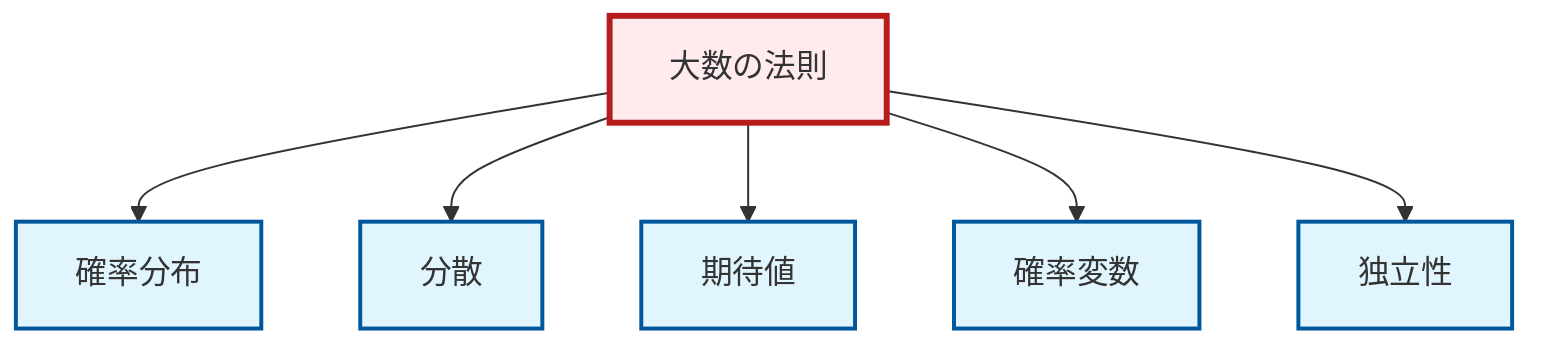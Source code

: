 graph TD
    classDef definition fill:#e1f5fe,stroke:#01579b,stroke-width:2px
    classDef theorem fill:#f3e5f5,stroke:#4a148c,stroke-width:2px
    classDef axiom fill:#fff3e0,stroke:#e65100,stroke-width:2px
    classDef example fill:#e8f5e9,stroke:#1b5e20,stroke-width:2px
    classDef current fill:#ffebee,stroke:#b71c1c,stroke-width:3px
    def-random-variable["確率変数"]:::definition
    def-independence["独立性"]:::definition
    def-variance["分散"]:::definition
    def-expectation["期待値"]:::definition
    def-probability-distribution["確率分布"]:::definition
    thm-law-of-large-numbers["大数の法則"]:::theorem
    thm-law-of-large-numbers --> def-probability-distribution
    thm-law-of-large-numbers --> def-variance
    thm-law-of-large-numbers --> def-expectation
    thm-law-of-large-numbers --> def-random-variable
    thm-law-of-large-numbers --> def-independence
    class thm-law-of-large-numbers current